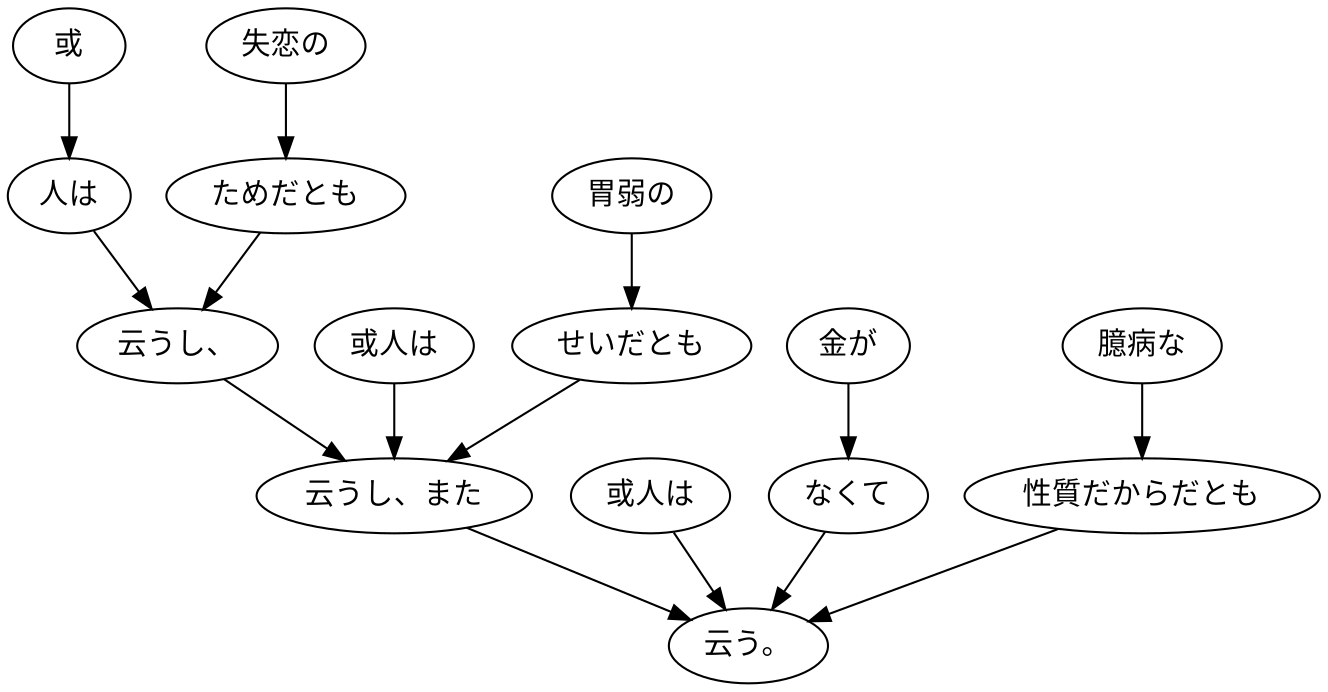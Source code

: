 digraph graph418 {
	node0 [label="或"];
	node1 [label="人は"];
	node2 [label="失恋の"];
	node3 [label="ためだとも"];
	node4 [label="云うし、"];
	node5 [label="或人は"];
	node6 [label="胃弱の"];
	node7 [label="せいだとも"];
	node8 [label="云うし、また"];
	node9 [label="或人は"];
	node10 [label="金が"];
	node11 [label="なくて"];
	node12 [label="臆病な"];
	node13 [label="性質だからだとも"];
	node14 [label="云う。"];
	node0 -> node1;
	node1 -> node4;
	node2 -> node3;
	node3 -> node4;
	node4 -> node8;
	node5 -> node8;
	node6 -> node7;
	node7 -> node8;
	node8 -> node14;
	node9 -> node14;
	node10 -> node11;
	node11 -> node14;
	node12 -> node13;
	node13 -> node14;
}
